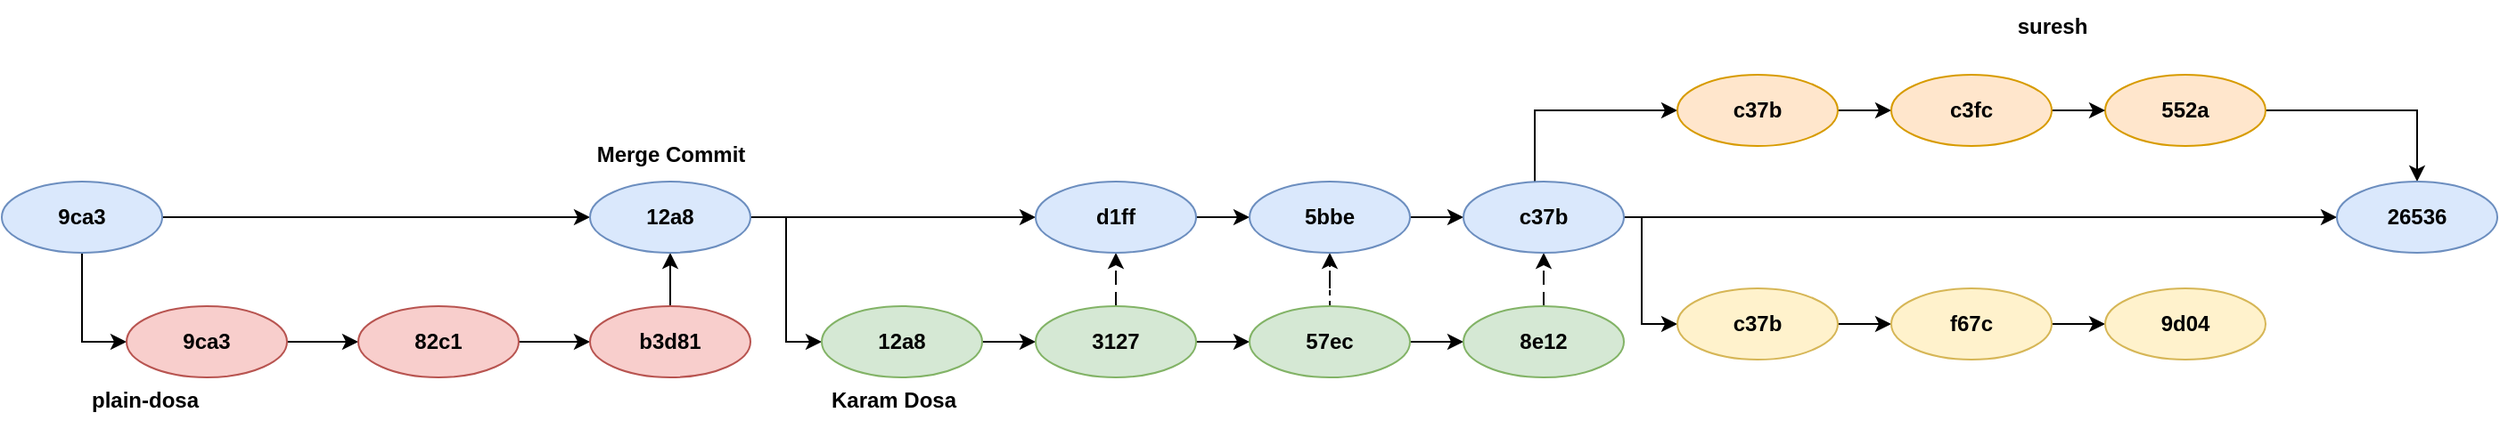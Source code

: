 <mxfile version="28.0.9">
  <diagram name="Page-1" id="fLIMxp5pACuHTNp74boH">
    <mxGraphModel dx="872" dy="1531" grid="1" gridSize="10" guides="1" tooltips="1" connect="1" arrows="1" fold="1" page="1" pageScale="1" pageWidth="850" pageHeight="1100" math="0" shadow="0">
      <root>
        <mxCell id="0" />
        <mxCell id="1" parent="0" />
        <mxCell id="vLVanVNAV3CpISKJ5yDy-3" style="edgeStyle=orthogonalEdgeStyle;rounded=0;orthogonalLoop=1;jettySize=auto;html=1;entryX=0;entryY=0.5;entryDx=0;entryDy=0;" edge="1" parent="1" source="vLVanVNAV3CpISKJ5yDy-1" target="vLVanVNAV3CpISKJ5yDy-2">
          <mxGeometry relative="1" as="geometry" />
        </mxCell>
        <mxCell id="vLVanVNAV3CpISKJ5yDy-10" style="edgeStyle=orthogonalEdgeStyle;rounded=0;orthogonalLoop=1;jettySize=auto;html=1;entryX=0;entryY=0.5;entryDx=0;entryDy=0;" edge="1" parent="1" source="vLVanVNAV3CpISKJ5yDy-1" target="vLVanVNAV3CpISKJ5yDy-9">
          <mxGeometry relative="1" as="geometry" />
        </mxCell>
        <mxCell id="vLVanVNAV3CpISKJ5yDy-1" value="&lt;b&gt;9ca3&lt;/b&gt;" style="ellipse;whiteSpace=wrap;html=1;fillColor=#dae8fc;strokeColor=#6c8ebf;" vertex="1" parent="1">
          <mxGeometry x="70" y="40" width="90" height="40" as="geometry" />
        </mxCell>
        <mxCell id="vLVanVNAV3CpISKJ5yDy-5" style="edgeStyle=orthogonalEdgeStyle;rounded=0;orthogonalLoop=1;jettySize=auto;html=1;entryX=0;entryY=0.5;entryDx=0;entryDy=0;" edge="1" parent="1" source="vLVanVNAV3CpISKJ5yDy-2" target="vLVanVNAV3CpISKJ5yDy-4">
          <mxGeometry relative="1" as="geometry" />
        </mxCell>
        <mxCell id="vLVanVNAV3CpISKJ5yDy-2" value="&lt;b&gt;9ca3&lt;/b&gt;" style="ellipse;whiteSpace=wrap;html=1;fillColor=#f8cecc;strokeColor=#b85450;" vertex="1" parent="1">
          <mxGeometry x="140" y="110" width="90" height="40" as="geometry" />
        </mxCell>
        <mxCell id="vLVanVNAV3CpISKJ5yDy-8" style="edgeStyle=orthogonalEdgeStyle;rounded=0;orthogonalLoop=1;jettySize=auto;html=1;entryX=0;entryY=0.5;entryDx=0;entryDy=0;" edge="1" parent="1" source="vLVanVNAV3CpISKJ5yDy-4" target="vLVanVNAV3CpISKJ5yDy-7">
          <mxGeometry relative="1" as="geometry" />
        </mxCell>
        <mxCell id="vLVanVNAV3CpISKJ5yDy-4" value="&lt;b&gt;82c1&lt;/b&gt;" style="ellipse;whiteSpace=wrap;html=1;fillColor=#f8cecc;strokeColor=#b85450;" vertex="1" parent="1">
          <mxGeometry x="270" y="110" width="90" height="40" as="geometry" />
        </mxCell>
        <mxCell id="vLVanVNAV3CpISKJ5yDy-6" value="&lt;b&gt;plain-dosa&lt;/b&gt;" style="text;html=1;align=center;verticalAlign=middle;resizable=0;points=[];autosize=1;strokeColor=none;fillColor=none;" vertex="1" parent="1">
          <mxGeometry x="110" y="148" width="80" height="30" as="geometry" />
        </mxCell>
        <mxCell id="vLVanVNAV3CpISKJ5yDy-11" style="edgeStyle=orthogonalEdgeStyle;rounded=0;orthogonalLoop=1;jettySize=auto;html=1;entryX=0.5;entryY=1;entryDx=0;entryDy=0;" edge="1" parent="1" source="vLVanVNAV3CpISKJ5yDy-7" target="vLVanVNAV3CpISKJ5yDy-9">
          <mxGeometry relative="1" as="geometry" />
        </mxCell>
        <mxCell id="vLVanVNAV3CpISKJ5yDy-7" value="&lt;b&gt;b3d81&lt;/b&gt;" style="ellipse;whiteSpace=wrap;html=1;fillColor=#f8cecc;strokeColor=#b85450;" vertex="1" parent="1">
          <mxGeometry x="400" y="110" width="90" height="40" as="geometry" />
        </mxCell>
        <mxCell id="vLVanVNAV3CpISKJ5yDy-15" style="edgeStyle=orthogonalEdgeStyle;rounded=0;orthogonalLoop=1;jettySize=auto;html=1;entryX=0;entryY=0.5;entryDx=0;entryDy=0;" edge="1" parent="1" source="vLVanVNAV3CpISKJ5yDy-9" target="vLVanVNAV3CpISKJ5yDy-13">
          <mxGeometry relative="1" as="geometry" />
        </mxCell>
        <mxCell id="vLVanVNAV3CpISKJ5yDy-23" style="edgeStyle=orthogonalEdgeStyle;rounded=0;orthogonalLoop=1;jettySize=auto;html=1;entryX=0;entryY=0.5;entryDx=0;entryDy=0;" edge="1" parent="1" source="vLVanVNAV3CpISKJ5yDy-9" target="vLVanVNAV3CpISKJ5yDy-22">
          <mxGeometry relative="1" as="geometry" />
        </mxCell>
        <mxCell id="vLVanVNAV3CpISKJ5yDy-9" value="&lt;b&gt;12a8&lt;/b&gt;" style="ellipse;whiteSpace=wrap;html=1;fillColor=#dae8fc;strokeColor=#6c8ebf;" vertex="1" parent="1">
          <mxGeometry x="400" y="40" width="90" height="40" as="geometry" />
        </mxCell>
        <mxCell id="vLVanVNAV3CpISKJ5yDy-12" value="&lt;b&gt;Merge Commit&lt;/b&gt;" style="text;html=1;align=center;verticalAlign=middle;resizable=0;points=[];autosize=1;strokeColor=none;fillColor=none;" vertex="1" parent="1">
          <mxGeometry x="390" y="10" width="110" height="30" as="geometry" />
        </mxCell>
        <mxCell id="vLVanVNAV3CpISKJ5yDy-16" style="edgeStyle=orthogonalEdgeStyle;rounded=0;orthogonalLoop=1;jettySize=auto;html=1;entryX=0;entryY=0.5;entryDx=0;entryDy=0;" edge="1" parent="1" source="vLVanVNAV3CpISKJ5yDy-13" target="vLVanVNAV3CpISKJ5yDy-14">
          <mxGeometry relative="1" as="geometry" />
        </mxCell>
        <mxCell id="vLVanVNAV3CpISKJ5yDy-13" value="&lt;b&gt;12a8&lt;/b&gt;" style="ellipse;whiteSpace=wrap;html=1;fillColor=#d5e8d4;strokeColor=#82b366;" vertex="1" parent="1">
          <mxGeometry x="530" y="110" width="90" height="40" as="geometry" />
        </mxCell>
        <mxCell id="vLVanVNAV3CpISKJ5yDy-19" style="edgeStyle=orthogonalEdgeStyle;rounded=0;orthogonalLoop=1;jettySize=auto;html=1;" edge="1" parent="1" source="vLVanVNAV3CpISKJ5yDy-14" target="vLVanVNAV3CpISKJ5yDy-18">
          <mxGeometry relative="1" as="geometry" />
        </mxCell>
        <mxCell id="vLVanVNAV3CpISKJ5yDy-28" style="edgeStyle=orthogonalEdgeStyle;rounded=0;orthogonalLoop=1;jettySize=auto;html=1;entryX=0.5;entryY=1;entryDx=0;entryDy=0;dashed=1;dashPattern=8 8;" edge="1" parent="1" source="vLVanVNAV3CpISKJ5yDy-14" target="vLVanVNAV3CpISKJ5yDy-22">
          <mxGeometry relative="1" as="geometry" />
        </mxCell>
        <mxCell id="vLVanVNAV3CpISKJ5yDy-14" value="&lt;b&gt;3127&lt;/b&gt;" style="ellipse;whiteSpace=wrap;html=1;fillColor=#d5e8d4;strokeColor=#82b366;" vertex="1" parent="1">
          <mxGeometry x="650" y="110" width="90" height="40" as="geometry" />
        </mxCell>
        <mxCell id="vLVanVNAV3CpISKJ5yDy-17" value="&lt;b&gt;Karam Dosa&lt;/b&gt;" style="text;html=1;align=center;verticalAlign=middle;resizable=0;points=[];autosize=1;strokeColor=none;fillColor=none;" vertex="1" parent="1">
          <mxGeometry x="525" y="148" width="90" height="30" as="geometry" />
        </mxCell>
        <mxCell id="vLVanVNAV3CpISKJ5yDy-21" style="edgeStyle=orthogonalEdgeStyle;rounded=0;orthogonalLoop=1;jettySize=auto;html=1;entryX=0;entryY=0.5;entryDx=0;entryDy=0;" edge="1" parent="1" source="vLVanVNAV3CpISKJ5yDy-18" target="vLVanVNAV3CpISKJ5yDy-20">
          <mxGeometry relative="1" as="geometry" />
        </mxCell>
        <mxCell id="vLVanVNAV3CpISKJ5yDy-29" style="edgeStyle=orthogonalEdgeStyle;rounded=0;orthogonalLoop=1;jettySize=auto;html=1;entryX=0.5;entryY=1;entryDx=0;entryDy=0;dashed=1;" edge="1" parent="1" source="vLVanVNAV3CpISKJ5yDy-18" target="vLVanVNAV3CpISKJ5yDy-24">
          <mxGeometry relative="1" as="geometry" />
        </mxCell>
        <mxCell id="vLVanVNAV3CpISKJ5yDy-18" value="&lt;b&gt;57ec&lt;/b&gt;" style="ellipse;whiteSpace=wrap;html=1;fillColor=#d5e8d4;strokeColor=#82b366;" vertex="1" parent="1">
          <mxGeometry x="770" y="110" width="90" height="40" as="geometry" />
        </mxCell>
        <mxCell id="vLVanVNAV3CpISKJ5yDy-30" style="edgeStyle=orthogonalEdgeStyle;rounded=0;orthogonalLoop=1;jettySize=auto;html=1;entryX=0.5;entryY=1;entryDx=0;entryDy=0;dashed=1;dashPattern=8 8;" edge="1" parent="1" source="vLVanVNAV3CpISKJ5yDy-20" target="vLVanVNAV3CpISKJ5yDy-25">
          <mxGeometry relative="1" as="geometry" />
        </mxCell>
        <mxCell id="vLVanVNAV3CpISKJ5yDy-20" value="&lt;b&gt;8e12&lt;/b&gt;" style="ellipse;whiteSpace=wrap;html=1;fillColor=#d5e8d4;strokeColor=#82b366;" vertex="1" parent="1">
          <mxGeometry x="890" y="110" width="90" height="40" as="geometry" />
        </mxCell>
        <mxCell id="vLVanVNAV3CpISKJ5yDy-26" style="edgeStyle=orthogonalEdgeStyle;rounded=0;orthogonalLoop=1;jettySize=auto;html=1;entryX=0;entryY=0.5;entryDx=0;entryDy=0;" edge="1" parent="1" source="vLVanVNAV3CpISKJ5yDy-22" target="vLVanVNAV3CpISKJ5yDy-24">
          <mxGeometry relative="1" as="geometry" />
        </mxCell>
        <mxCell id="vLVanVNAV3CpISKJ5yDy-22" value="&lt;b&gt;d1ff&lt;/b&gt;" style="ellipse;whiteSpace=wrap;html=1;fillColor=#dae8fc;strokeColor=#6c8ebf;" vertex="1" parent="1">
          <mxGeometry x="650" y="40" width="90" height="40" as="geometry" />
        </mxCell>
        <mxCell id="vLVanVNAV3CpISKJ5yDy-27" style="edgeStyle=orthogonalEdgeStyle;rounded=0;orthogonalLoop=1;jettySize=auto;html=1;entryX=0;entryY=0.5;entryDx=0;entryDy=0;" edge="1" parent="1" source="vLVanVNAV3CpISKJ5yDy-24" target="vLVanVNAV3CpISKJ5yDy-25">
          <mxGeometry relative="1" as="geometry" />
        </mxCell>
        <mxCell id="vLVanVNAV3CpISKJ5yDy-24" value="&lt;b&gt;5bbe&lt;/b&gt;" style="ellipse;whiteSpace=wrap;html=1;fillColor=#dae8fc;strokeColor=#6c8ebf;" vertex="1" parent="1">
          <mxGeometry x="770" y="40" width="90" height="40" as="geometry" />
        </mxCell>
        <mxCell id="vLVanVNAV3CpISKJ5yDy-32" style="edgeStyle=orthogonalEdgeStyle;rounded=0;orthogonalLoop=1;jettySize=auto;html=1;" edge="1" parent="1" source="vLVanVNAV3CpISKJ5yDy-25" target="vLVanVNAV3CpISKJ5yDy-31">
          <mxGeometry relative="1" as="geometry">
            <Array as="points">
              <mxPoint x="930" />
            </Array>
          </mxGeometry>
        </mxCell>
        <mxCell id="vLVanVNAV3CpISKJ5yDy-39" style="edgeStyle=orthogonalEdgeStyle;rounded=0;orthogonalLoop=1;jettySize=auto;html=1;entryX=0;entryY=0.5;entryDx=0;entryDy=0;" edge="1" parent="1" source="vLVanVNAV3CpISKJ5yDy-25" target="vLVanVNAV3CpISKJ5yDy-37">
          <mxGeometry relative="1" as="geometry">
            <Array as="points">
              <mxPoint x="990" y="60" />
              <mxPoint x="990" y="120" />
            </Array>
          </mxGeometry>
        </mxCell>
        <mxCell id="vLVanVNAV3CpISKJ5yDy-43" style="edgeStyle=orthogonalEdgeStyle;rounded=0;orthogonalLoop=1;jettySize=auto;html=1;" edge="1" parent="1" source="vLVanVNAV3CpISKJ5yDy-25" target="vLVanVNAV3CpISKJ5yDy-42">
          <mxGeometry relative="1" as="geometry" />
        </mxCell>
        <mxCell id="vLVanVNAV3CpISKJ5yDy-25" value="&lt;b&gt;c37b&lt;/b&gt;" style="ellipse;whiteSpace=wrap;html=1;fillColor=#dae8fc;strokeColor=#6c8ebf;" vertex="1" parent="1">
          <mxGeometry x="890" y="40" width="90" height="40" as="geometry" />
        </mxCell>
        <mxCell id="vLVanVNAV3CpISKJ5yDy-35" style="edgeStyle=orthogonalEdgeStyle;rounded=0;orthogonalLoop=1;jettySize=auto;html=1;entryX=0;entryY=0.5;entryDx=0;entryDy=0;" edge="1" parent="1" source="vLVanVNAV3CpISKJ5yDy-31" target="vLVanVNAV3CpISKJ5yDy-34">
          <mxGeometry relative="1" as="geometry" />
        </mxCell>
        <mxCell id="vLVanVNAV3CpISKJ5yDy-31" value="&lt;b&gt;c37b&lt;/b&gt;" style="ellipse;whiteSpace=wrap;html=1;fillColor=#ffe6cc;strokeColor=#d79b00;" vertex="1" parent="1">
          <mxGeometry x="1010" y="-20" width="90" height="40" as="geometry" />
        </mxCell>
        <mxCell id="vLVanVNAV3CpISKJ5yDy-44" style="edgeStyle=orthogonalEdgeStyle;rounded=0;orthogonalLoop=1;jettySize=auto;html=1;entryX=0.5;entryY=0;entryDx=0;entryDy=0;" edge="1" parent="1" source="vLVanVNAV3CpISKJ5yDy-33" target="vLVanVNAV3CpISKJ5yDy-42">
          <mxGeometry relative="1" as="geometry" />
        </mxCell>
        <mxCell id="vLVanVNAV3CpISKJ5yDy-33" value="&lt;b&gt;552a&lt;/b&gt;" style="ellipse;whiteSpace=wrap;html=1;fillColor=#ffe6cc;strokeColor=#d79b00;" vertex="1" parent="1">
          <mxGeometry x="1250" y="-20" width="90" height="40" as="geometry" />
        </mxCell>
        <mxCell id="vLVanVNAV3CpISKJ5yDy-36" style="edgeStyle=orthogonalEdgeStyle;rounded=0;orthogonalLoop=1;jettySize=auto;html=1;entryX=0;entryY=0.5;entryDx=0;entryDy=0;" edge="1" parent="1" source="vLVanVNAV3CpISKJ5yDy-34" target="vLVanVNAV3CpISKJ5yDy-33">
          <mxGeometry relative="1" as="geometry" />
        </mxCell>
        <mxCell id="vLVanVNAV3CpISKJ5yDy-34" value="&lt;b&gt;c3fc&lt;/b&gt;" style="ellipse;whiteSpace=wrap;html=1;fillColor=#ffe6cc;strokeColor=#d79b00;" vertex="1" parent="1">
          <mxGeometry x="1130" y="-20" width="90" height="40" as="geometry" />
        </mxCell>
        <mxCell id="vLVanVNAV3CpISKJ5yDy-40" style="edgeStyle=orthogonalEdgeStyle;rounded=0;orthogonalLoop=1;jettySize=auto;html=1;" edge="1" parent="1" source="vLVanVNAV3CpISKJ5yDy-37" target="vLVanVNAV3CpISKJ5yDy-38">
          <mxGeometry relative="1" as="geometry" />
        </mxCell>
        <mxCell id="vLVanVNAV3CpISKJ5yDy-37" value="&lt;b&gt;c37b&lt;/b&gt;" style="ellipse;whiteSpace=wrap;html=1;fillColor=#fff2cc;strokeColor=#d6b656;" vertex="1" parent="1">
          <mxGeometry x="1010" y="100" width="90" height="40" as="geometry" />
        </mxCell>
        <mxCell id="vLVanVNAV3CpISKJ5yDy-46" style="edgeStyle=orthogonalEdgeStyle;rounded=0;orthogonalLoop=1;jettySize=auto;html=1;entryX=0;entryY=0.5;entryDx=0;entryDy=0;" edge="1" parent="1" source="vLVanVNAV3CpISKJ5yDy-38" target="vLVanVNAV3CpISKJ5yDy-41">
          <mxGeometry relative="1" as="geometry" />
        </mxCell>
        <mxCell id="vLVanVNAV3CpISKJ5yDy-38" value="&lt;b&gt;f67c&lt;/b&gt;" style="ellipse;whiteSpace=wrap;html=1;fillColor=#fff2cc;strokeColor=#d6b656;" vertex="1" parent="1">
          <mxGeometry x="1130" y="100" width="90" height="40" as="geometry" />
        </mxCell>
        <mxCell id="vLVanVNAV3CpISKJ5yDy-41" value="&lt;b&gt;9d04&lt;/b&gt;" style="ellipse;whiteSpace=wrap;html=1;fillColor=#fff2cc;strokeColor=#d6b656;" vertex="1" parent="1">
          <mxGeometry x="1250" y="100" width="90" height="40" as="geometry" />
        </mxCell>
        <mxCell id="vLVanVNAV3CpISKJ5yDy-42" value="&lt;b&gt;26536&lt;/b&gt;" style="ellipse;whiteSpace=wrap;html=1;fillColor=#dae8fc;strokeColor=#6c8ebf;" vertex="1" parent="1">
          <mxGeometry x="1380" y="40" width="90" height="40" as="geometry" />
        </mxCell>
        <mxCell id="vLVanVNAV3CpISKJ5yDy-45" value="&lt;b&gt;suresh&lt;/b&gt;" style="text;html=1;align=center;verticalAlign=middle;resizable=0;points=[];autosize=1;strokeColor=none;fillColor=none;" vertex="1" parent="1">
          <mxGeometry x="1190" y="-62" width="60" height="30" as="geometry" />
        </mxCell>
      </root>
    </mxGraphModel>
  </diagram>
</mxfile>
